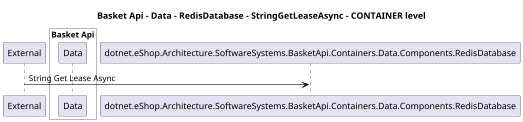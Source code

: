 @startuml
skinparam dpi 60

title Basket Api - Data - RedisDatabase - StringGetLeaseAsync - CONTAINER level

participant "External" as C4InterFlow.Utils.ExternalSystem

box "Basket Api" #White

    participant "Data" as dotnet.eShop.Architecture.SoftwareSystems.BasketApi.Containers.Data
end box


C4InterFlow.Utils.ExternalSystem -> dotnet.eShop.Architecture.SoftwareSystems.BasketApi.Containers.Data.Components.RedisDatabase : String Get Lease Async


@enduml

